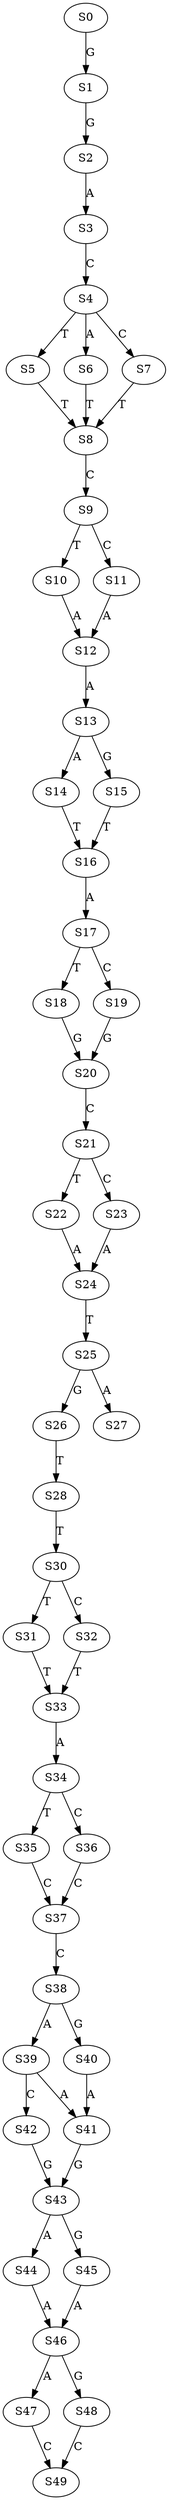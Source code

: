 strict digraph  {
	S0 -> S1 [ label = G ];
	S1 -> S2 [ label = G ];
	S2 -> S3 [ label = A ];
	S3 -> S4 [ label = C ];
	S4 -> S5 [ label = T ];
	S4 -> S6 [ label = A ];
	S4 -> S7 [ label = C ];
	S5 -> S8 [ label = T ];
	S6 -> S8 [ label = T ];
	S7 -> S8 [ label = T ];
	S8 -> S9 [ label = C ];
	S9 -> S10 [ label = T ];
	S9 -> S11 [ label = C ];
	S10 -> S12 [ label = A ];
	S11 -> S12 [ label = A ];
	S12 -> S13 [ label = A ];
	S13 -> S14 [ label = A ];
	S13 -> S15 [ label = G ];
	S14 -> S16 [ label = T ];
	S15 -> S16 [ label = T ];
	S16 -> S17 [ label = A ];
	S17 -> S18 [ label = T ];
	S17 -> S19 [ label = C ];
	S18 -> S20 [ label = G ];
	S19 -> S20 [ label = G ];
	S20 -> S21 [ label = C ];
	S21 -> S22 [ label = T ];
	S21 -> S23 [ label = C ];
	S22 -> S24 [ label = A ];
	S23 -> S24 [ label = A ];
	S24 -> S25 [ label = T ];
	S25 -> S26 [ label = G ];
	S25 -> S27 [ label = A ];
	S26 -> S28 [ label = T ];
	S28 -> S30 [ label = T ];
	S30 -> S31 [ label = T ];
	S30 -> S32 [ label = C ];
	S31 -> S33 [ label = T ];
	S32 -> S33 [ label = T ];
	S33 -> S34 [ label = A ];
	S34 -> S35 [ label = T ];
	S34 -> S36 [ label = C ];
	S35 -> S37 [ label = C ];
	S36 -> S37 [ label = C ];
	S37 -> S38 [ label = C ];
	S38 -> S39 [ label = A ];
	S38 -> S40 [ label = G ];
	S39 -> S41 [ label = A ];
	S39 -> S42 [ label = C ];
	S40 -> S41 [ label = A ];
	S41 -> S43 [ label = G ];
	S42 -> S43 [ label = G ];
	S43 -> S44 [ label = A ];
	S43 -> S45 [ label = G ];
	S44 -> S46 [ label = A ];
	S45 -> S46 [ label = A ];
	S46 -> S47 [ label = A ];
	S46 -> S48 [ label = G ];
	S47 -> S49 [ label = C ];
	S48 -> S49 [ label = C ];
}
